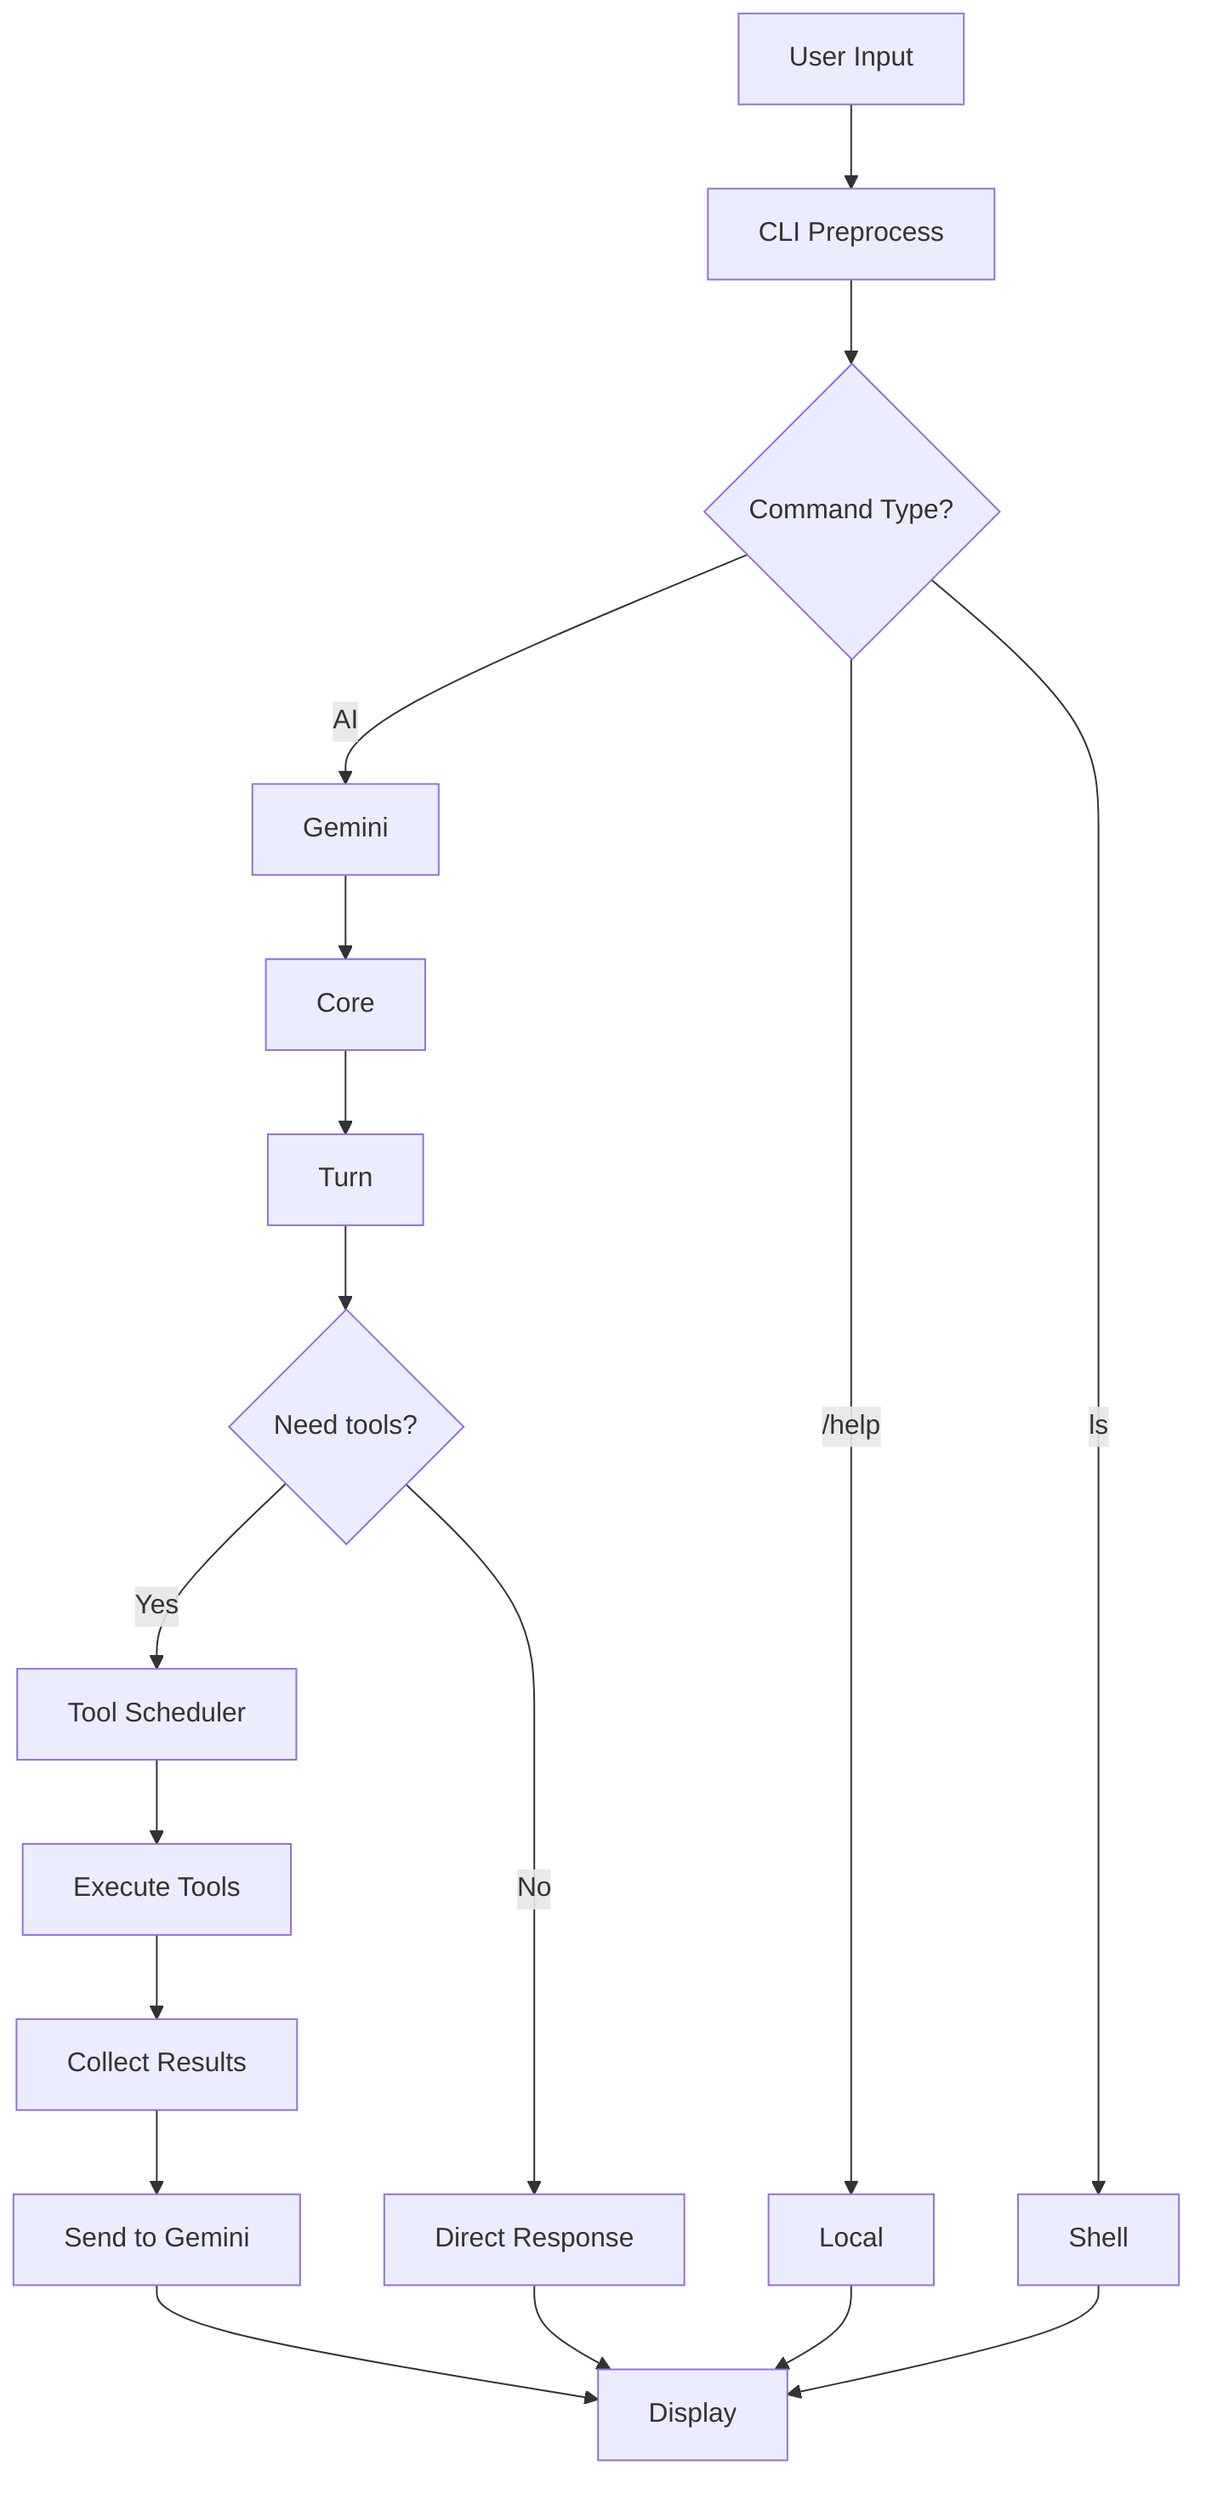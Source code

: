 flowchart TD
    A[User Input] --> B[CLI Preprocess]
    B --> C{Command Type?}
    C -->|/help| D[Local] 
    C -->|ls| E[Shell] 
    C -->|AI| F[Gemini] 
    F --> G[Core] 
    G --> H[Turn] 
    H --> I{Need tools?} 
    I -->|Yes| J[Tool Scheduler] 
    I -->|No| K[Direct Response] 
    J --> L[Execute Tools] 
    L --> M[Collect Results] 
    M --> N[Send to Gemini] 
    N --> O[Display] 
    K --> O 
    D --> O 
    E --> O